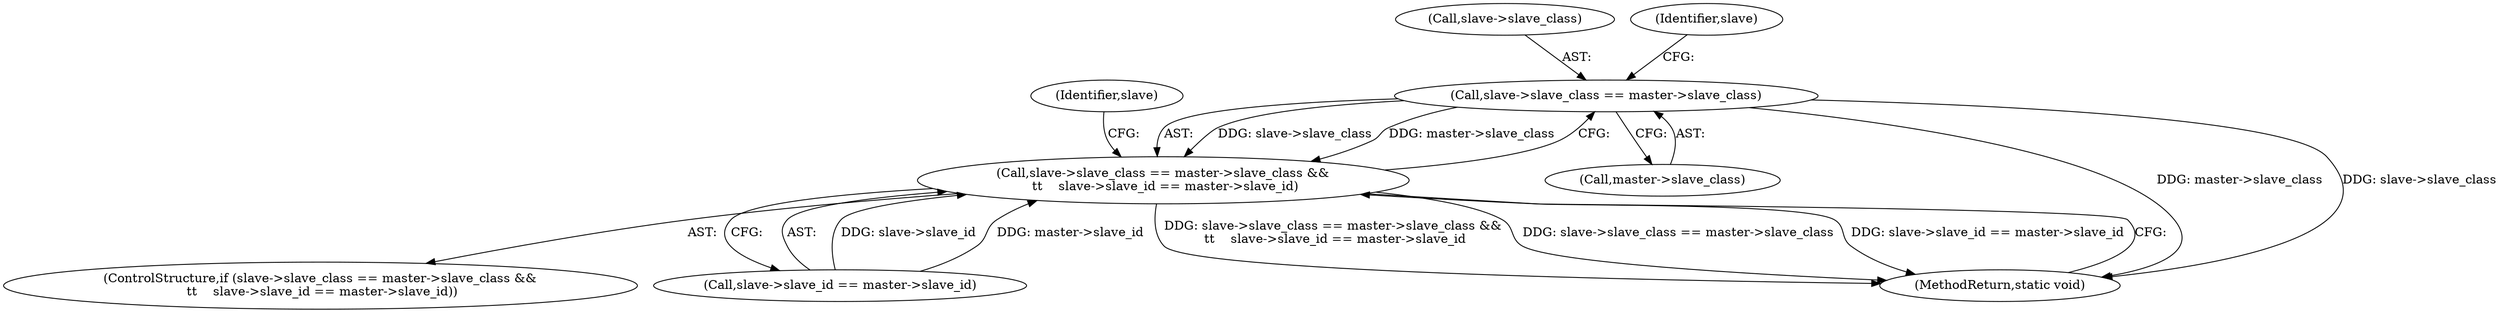 digraph "0_linux_b5a663aa426f4884c71cd8580adae73f33570f0d_0@pointer" {
"1000109" [label="(Call,slave->slave_class == master->slave_class)"];
"1000108" [label="(Call,slave->slave_class == master->slave_class &&\n \t\t    slave->slave_id == master->slave_id)"];
"1000113" [label="(Call,master->slave_class)"];
"1000116" [label="(Call,slave->slave_id == master->slave_id)"];
"1000109" [label="(Call,slave->slave_class == master->slave_class)"];
"1000107" [label="(ControlStructure,if (slave->slave_class == master->slave_class &&\n \t\t    slave->slave_id == master->slave_id))"];
"1000127" [label="(Identifier,slave)"];
"1000110" [label="(Call,slave->slave_class)"];
"1000108" [label="(Call,slave->slave_class == master->slave_class &&\n \t\t    slave->slave_id == master->slave_id)"];
"1000118" [label="(Identifier,slave)"];
"1000180" [label="(MethodReturn,static void)"];
"1000109" -> "1000108"  [label="AST: "];
"1000109" -> "1000113"  [label="CFG: "];
"1000110" -> "1000109"  [label="AST: "];
"1000113" -> "1000109"  [label="AST: "];
"1000118" -> "1000109"  [label="CFG: "];
"1000108" -> "1000109"  [label="CFG: "];
"1000109" -> "1000180"  [label="DDG: master->slave_class"];
"1000109" -> "1000180"  [label="DDG: slave->slave_class"];
"1000109" -> "1000108"  [label="DDG: slave->slave_class"];
"1000109" -> "1000108"  [label="DDG: master->slave_class"];
"1000108" -> "1000107"  [label="AST: "];
"1000108" -> "1000116"  [label="CFG: "];
"1000116" -> "1000108"  [label="AST: "];
"1000127" -> "1000108"  [label="CFG: "];
"1000180" -> "1000108"  [label="CFG: "];
"1000108" -> "1000180"  [label="DDG: slave->slave_class == master->slave_class &&\n \t\t    slave->slave_id == master->slave_id"];
"1000108" -> "1000180"  [label="DDG: slave->slave_class == master->slave_class"];
"1000108" -> "1000180"  [label="DDG: slave->slave_id == master->slave_id"];
"1000116" -> "1000108"  [label="DDG: slave->slave_id"];
"1000116" -> "1000108"  [label="DDG: master->slave_id"];
}
